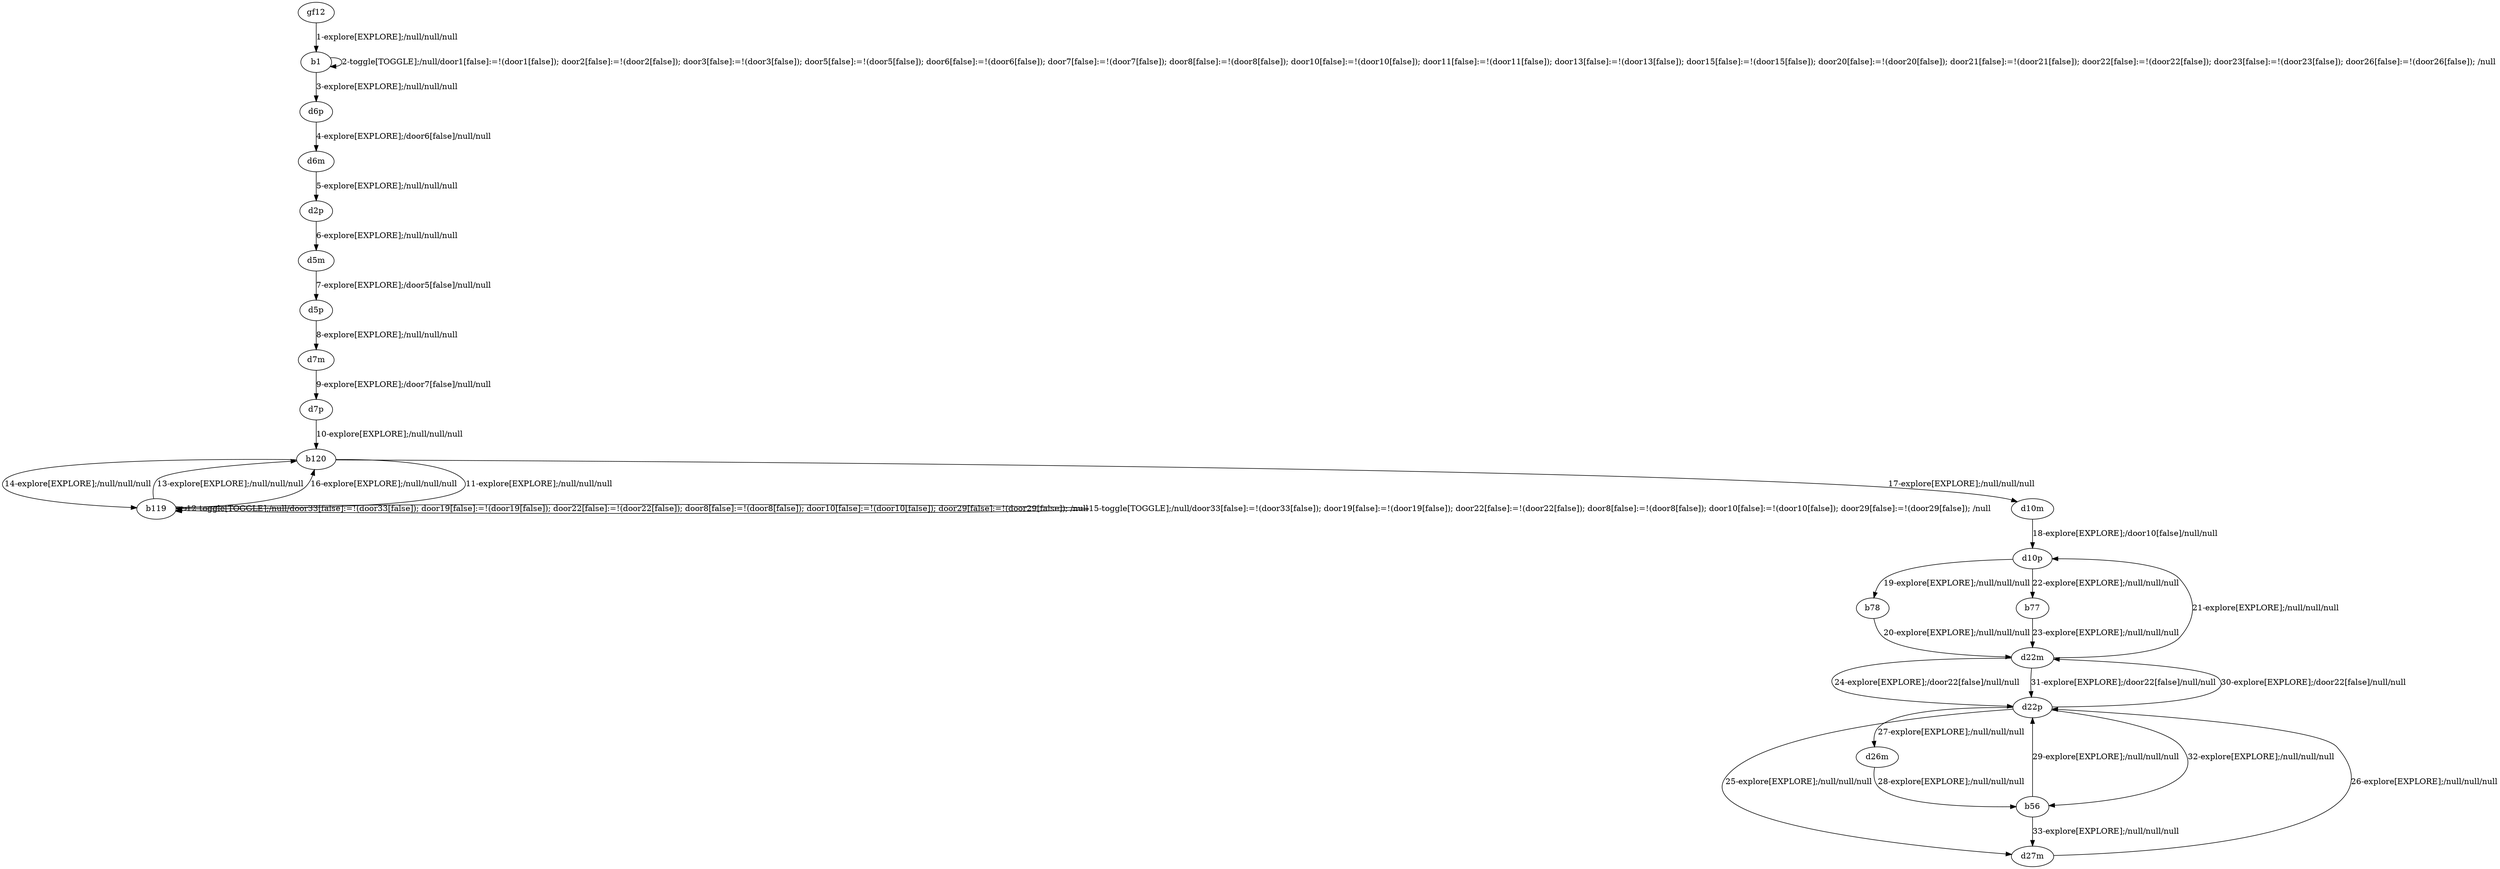 # Total number of goals covered by this test: 3
# d22p --> d22m
# d22m --> d10p
# b56 --> d22p

digraph g {
"gf12" -> "b1" [label = "1-explore[EXPLORE];/null/null/null"];
"b1" -> "b1" [label = "2-toggle[TOGGLE];/null/door1[false]:=!(door1[false]); door2[false]:=!(door2[false]); door3[false]:=!(door3[false]); door5[false]:=!(door5[false]); door6[false]:=!(door6[false]); door7[false]:=!(door7[false]); door8[false]:=!(door8[false]); door10[false]:=!(door10[false]); door11[false]:=!(door11[false]); door13[false]:=!(door13[false]); door15[false]:=!(door15[false]); door20[false]:=!(door20[false]); door21[false]:=!(door21[false]); door22[false]:=!(door22[false]); door23[false]:=!(door23[false]); door26[false]:=!(door26[false]); /null"];
"b1" -> "d6p" [label = "3-explore[EXPLORE];/null/null/null"];
"d6p" -> "d6m" [label = "4-explore[EXPLORE];/door6[false]/null/null"];
"d6m" -> "d2p" [label = "5-explore[EXPLORE];/null/null/null"];
"d2p" -> "d5m" [label = "6-explore[EXPLORE];/null/null/null"];
"d5m" -> "d5p" [label = "7-explore[EXPLORE];/door5[false]/null/null"];
"d5p" -> "d7m" [label = "8-explore[EXPLORE];/null/null/null"];
"d7m" -> "d7p" [label = "9-explore[EXPLORE];/door7[false]/null/null"];
"d7p" -> "b120" [label = "10-explore[EXPLORE];/null/null/null"];
"b120" -> "b119" [label = "11-explore[EXPLORE];/null/null/null"];
"b119" -> "b119" [label = "12-toggle[TOGGLE];/null/door33[false]:=!(door33[false]); door19[false]:=!(door19[false]); door22[false]:=!(door22[false]); door8[false]:=!(door8[false]); door10[false]:=!(door10[false]); door29[false]:=!(door29[false]); /null"];
"b119" -> "b120" [label = "13-explore[EXPLORE];/null/null/null"];
"b120" -> "b119" [label = "14-explore[EXPLORE];/null/null/null"];
"b119" -> "b119" [label = "15-toggle[TOGGLE];/null/door33[false]:=!(door33[false]); door19[false]:=!(door19[false]); door22[false]:=!(door22[false]); door8[false]:=!(door8[false]); door10[false]:=!(door10[false]); door29[false]:=!(door29[false]); /null"];
"b119" -> "b120" [label = "16-explore[EXPLORE];/null/null/null"];
"b120" -> "d10m" [label = "17-explore[EXPLORE];/null/null/null"];
"d10m" -> "d10p" [label = "18-explore[EXPLORE];/door10[false]/null/null"];
"d10p" -> "b78" [label = "19-explore[EXPLORE];/null/null/null"];
"b78" -> "d22m" [label = "20-explore[EXPLORE];/null/null/null"];
"d22m" -> "d10p" [label = "21-explore[EXPLORE];/null/null/null"];
"d10p" -> "b77" [label = "22-explore[EXPLORE];/null/null/null"];
"b77" -> "d22m" [label = "23-explore[EXPLORE];/null/null/null"];
"d22m" -> "d22p" [label = "24-explore[EXPLORE];/door22[false]/null/null"];
"d22p" -> "d27m" [label = "25-explore[EXPLORE];/null/null/null"];
"d27m" -> "d22p" [label = "26-explore[EXPLORE];/null/null/null"];
"d22p" -> "d26m" [label = "27-explore[EXPLORE];/null/null/null"];
"d26m" -> "b56" [label = "28-explore[EXPLORE];/null/null/null"];
"b56" -> "d22p" [label = "29-explore[EXPLORE];/null/null/null"];
"d22p" -> "d22m" [label = "30-explore[EXPLORE];/door22[false]/null/null"];
"d22m" -> "d22p" [label = "31-explore[EXPLORE];/door22[false]/null/null"];
"d22p" -> "b56" [label = "32-explore[EXPLORE];/null/null/null"];
"b56" -> "d27m" [label = "33-explore[EXPLORE];/null/null/null"];
}
